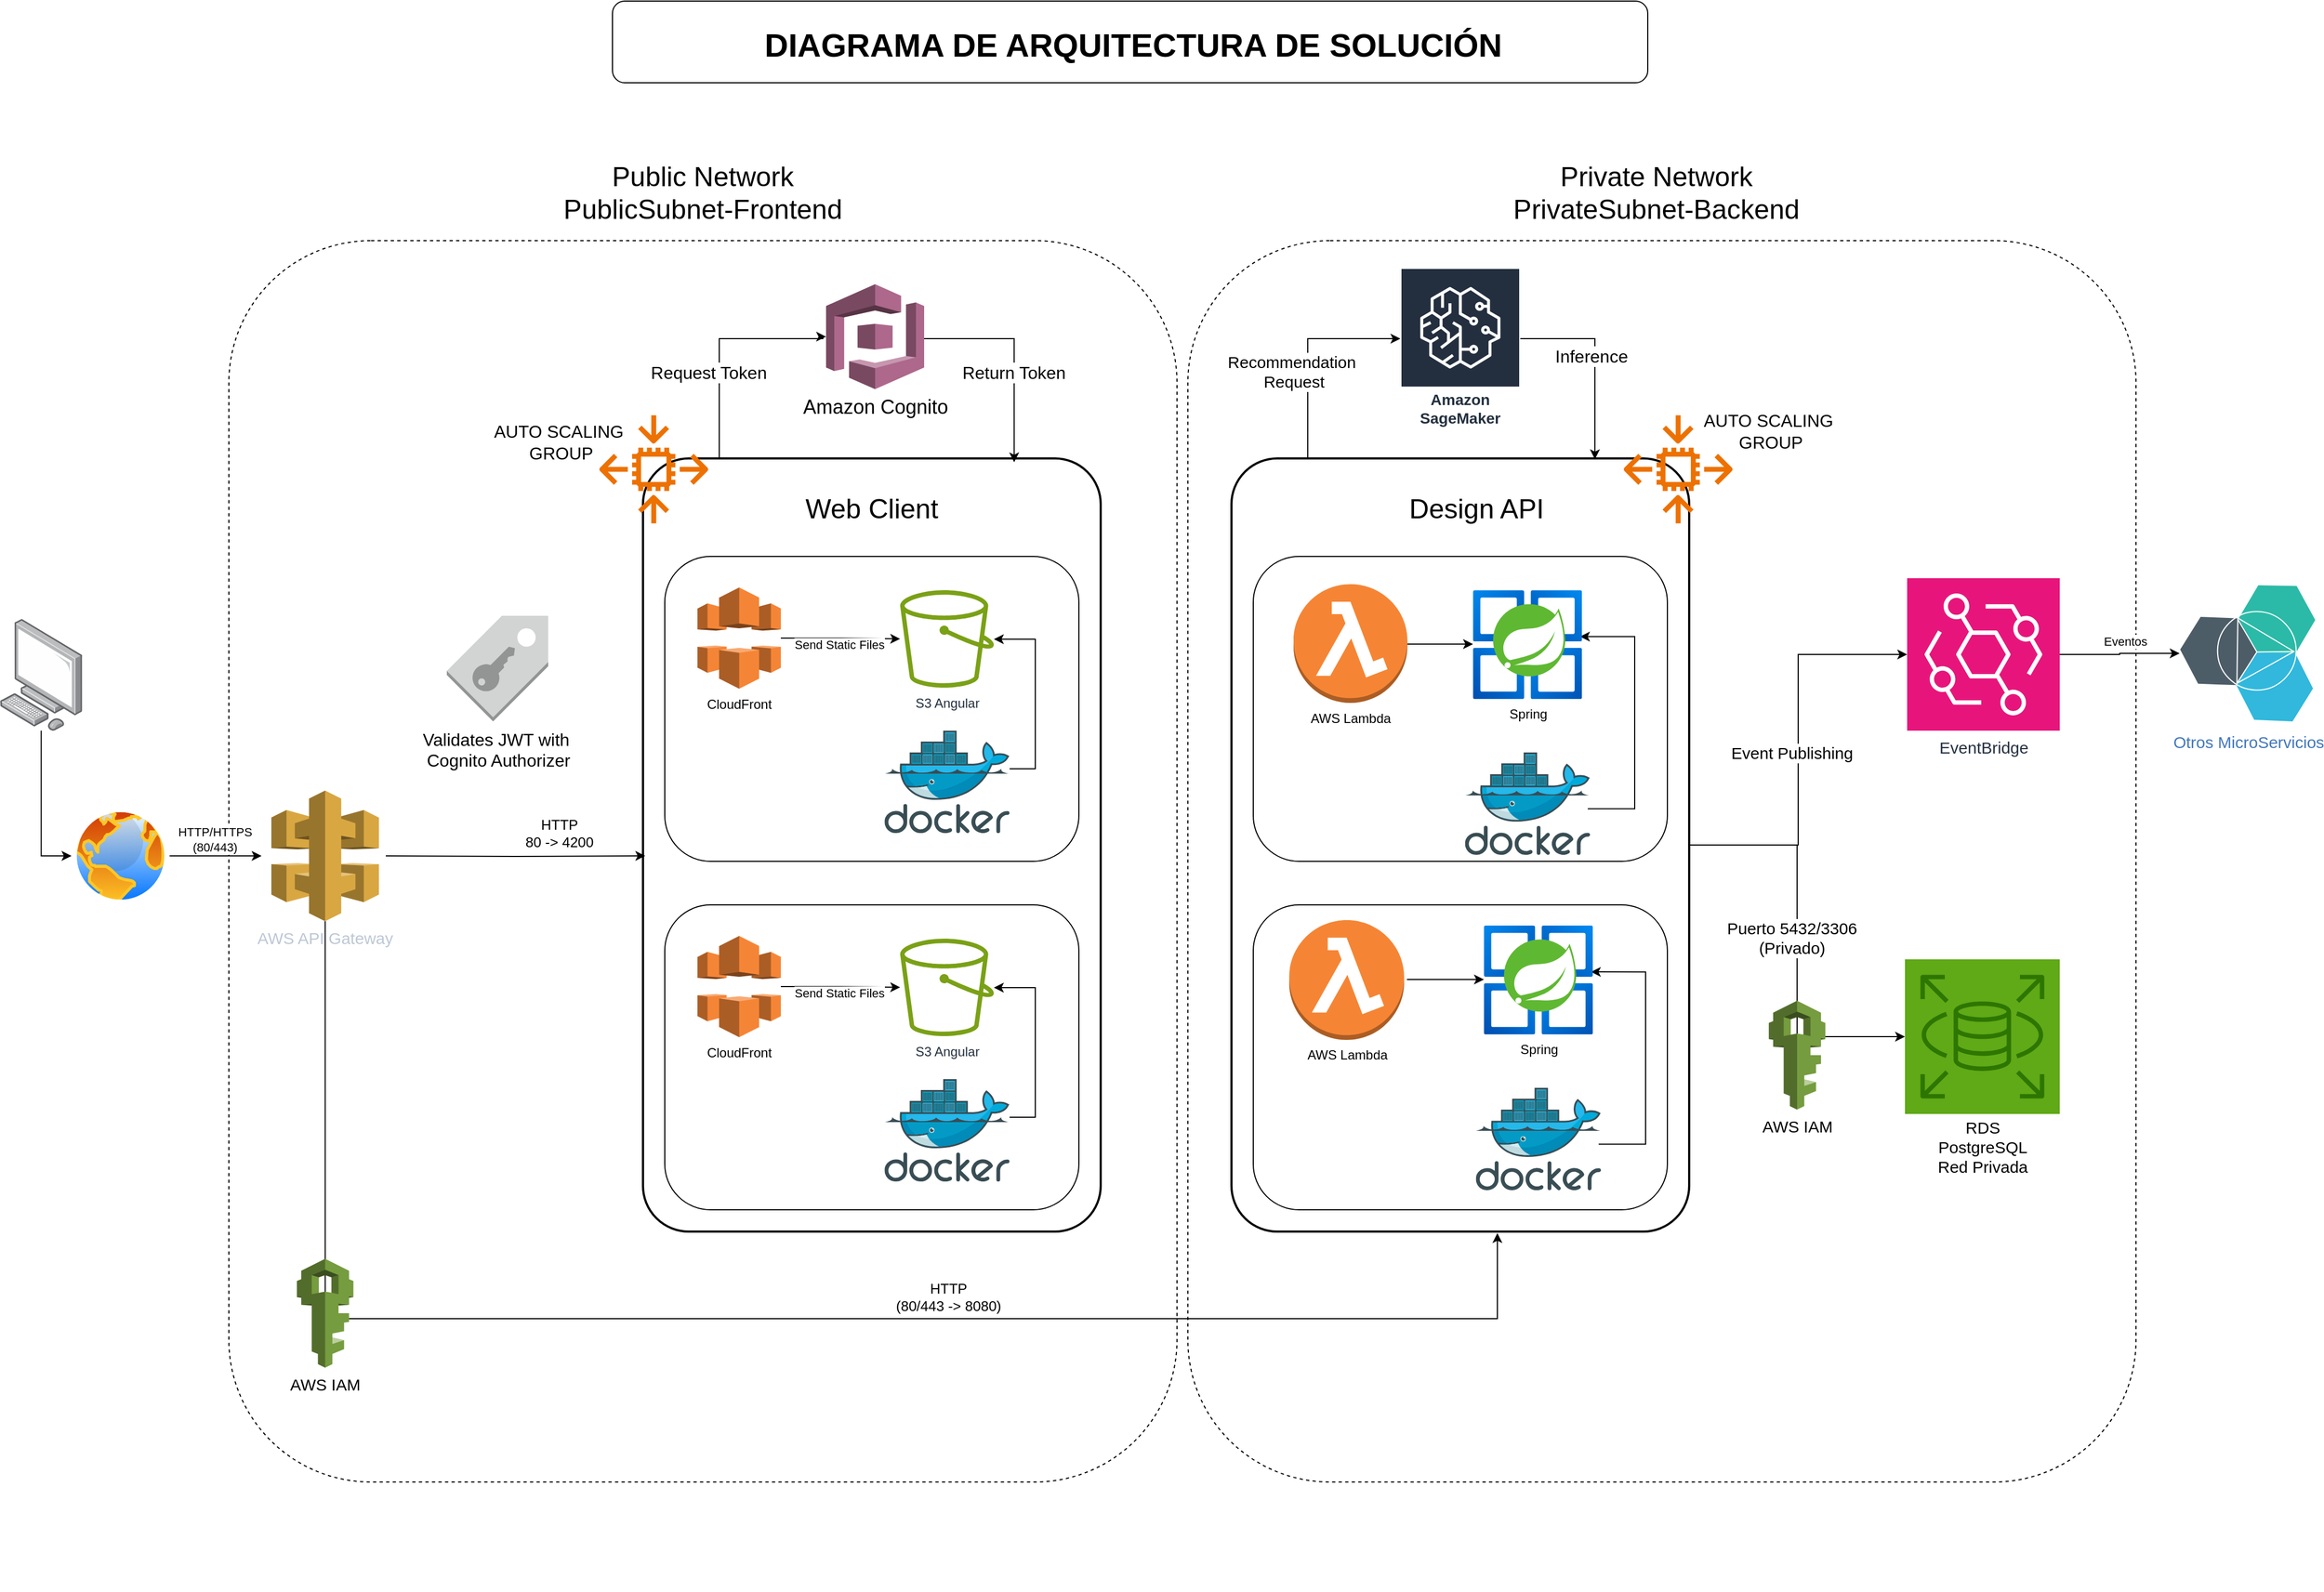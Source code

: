<mxfile version="28.2.5">
  <diagram name="Página-1" id="SbO5bUHS_1U7hq3dQstE">
    <mxGraphModel grid="1" page="1" gridSize="10" guides="1" tooltips="1" connect="1" arrows="1" fold="1" pageScale="1" pageWidth="827" pageHeight="1169" math="0" shadow="0">
      <root>
        <mxCell id="0" />
        <mxCell id="1" parent="0" />
        <mxCell id="NxCngeiVD-eRV_JA3t_T-31" value="" style="rounded=1;whiteSpace=wrap;html=1;dashed=1;fillColor=none;" vertex="1" parent="1">
          <mxGeometry x="220" y="-260" width="870" height="1140" as="geometry" />
        </mxCell>
        <mxCell id="n2zm1Caj27rSro79MBF2-34" value="" style="rounded=1;arcSize=10;fillColor=none;gradientColor=none;strokeWidth=2;" vertex="1" parent="1">
          <mxGeometry x="600" y="-60" width="420" height="710" as="geometry" />
        </mxCell>
        <mxCell id="n2zm1Caj27rSro79MBF2-6" style="edgeStyle=orthogonalEdgeStyle;rounded=0;orthogonalLoop=1;jettySize=auto;html=1;entryX=0;entryY=0.5;entryDx=0;entryDy=0;" edge="1" parent="1" source="n2zm1Caj27rSro79MBF2-1" target="n2zm1Caj27rSro79MBF2-2">
          <mxGeometry relative="1" as="geometry" />
        </mxCell>
        <mxCell id="n2zm1Caj27rSro79MBF2-1" value="" style="image;points=[];aspect=fixed;html=1;align=center;shadow=0;dashed=0;image=img/lib/allied_telesis/computer_and_terminals/Personal_Computer.svg;" vertex="1" parent="1">
          <mxGeometry x="10" y="87.54" width="75.6" height="102.46" as="geometry" />
        </mxCell>
        <mxCell id="n2zm1Caj27rSro79MBF2-7" style="edgeStyle=orthogonalEdgeStyle;rounded=0;orthogonalLoop=1;jettySize=auto;html=1;" edge="1" parent="1" source="n2zm1Caj27rSro79MBF2-2">
          <mxGeometry relative="1" as="geometry">
            <mxPoint x="250" y="305" as="targetPoint" />
          </mxGeometry>
        </mxCell>
        <mxCell id="n2zm1Caj27rSro79MBF2-8" value="HTTP/HTTPS&lt;div&gt;(80/443)&lt;/div&gt;" style="edgeLabel;html=1;align=center;verticalAlign=middle;resizable=0;points=[];" vertex="1" connectable="0" parent="n2zm1Caj27rSro79MBF2-7">
          <mxGeometry x="-0.221" y="-3" relative="1" as="geometry">
            <mxPoint x="8" y="-18" as="offset" />
          </mxGeometry>
        </mxCell>
        <mxCell id="n2zm1Caj27rSro79MBF2-2" value="" style="image;aspect=fixed;perimeter=ellipsePerimeter;html=1;align=center;shadow=0;dashed=0;spacingTop=3;image=img/lib/active_directory/internet_globe.svg;" vertex="1" parent="1">
          <mxGeometry x="75.6" y="260" width="90" height="90" as="geometry" />
        </mxCell>
        <mxCell id="n2zm1Caj27rSro79MBF2-32" style="edgeStyle=orthogonalEdgeStyle;rounded=0;orthogonalLoop=1;jettySize=auto;html=1;entryX=0.005;entryY=0.514;entryDx=0;entryDy=0;entryPerimeter=0;" edge="1" parent="1" target="n2zm1Caj27rSro79MBF2-34">
          <mxGeometry relative="1" as="geometry">
            <mxPoint x="570" y="290" as="targetPoint" />
            <Array as="points" />
            <mxPoint x="364" y="305" as="sourcePoint" />
          </mxGeometry>
        </mxCell>
        <mxCell id="n2zm1Caj27rSro79MBF2-36" value="HTTP&lt;div&gt;80 -&amp;gt; 4200&lt;/div&gt;" style="edgeLabel;html=1;align=center;verticalAlign=middle;resizable=0;points=[];fontSize=13;" vertex="1" connectable="0" parent="n2zm1Caj27rSro79MBF2-32">
          <mxGeometry x="0.711" relative="1" as="geometry">
            <mxPoint x="-45" y="-21" as="offset" />
          </mxGeometry>
        </mxCell>
        <mxCell id="n2zm1Caj27rSro79MBF2-23" value="" style="group" vertex="1" connectable="0" parent="1">
          <mxGeometry x="620" y="30" width="380" height="280" as="geometry" />
        </mxCell>
        <mxCell id="n2zm1Caj27rSro79MBF2-15" value="" style="rounded=1;whiteSpace=wrap;html=1;" vertex="1" parent="n2zm1Caj27rSro79MBF2-23">
          <mxGeometry width="380" height="280" as="geometry" />
        </mxCell>
        <mxCell id="n2zm1Caj27rSro79MBF2-22" style="edgeStyle=orthogonalEdgeStyle;rounded=0;orthogonalLoop=1;jettySize=auto;html=1;" edge="1" parent="n2zm1Caj27rSro79MBF2-23" source="n2zm1Caj27rSro79MBF2-9" target="n2zm1Caj27rSro79MBF2-17">
          <mxGeometry relative="1" as="geometry">
            <Array as="points">
              <mxPoint x="340" y="195" />
              <mxPoint x="340" y="76" />
            </Array>
          </mxGeometry>
        </mxCell>
        <mxCell id="n2zm1Caj27rSro79MBF2-9" value="" style="image;sketch=0;aspect=fixed;html=1;points=[];align=center;fontSize=12;image=img/lib/mscae/Docker.svg;" vertex="1" parent="n2zm1Caj27rSro79MBF2-23">
          <mxGeometry x="201.62" y="160" width="114.76" height="94.1" as="geometry" />
        </mxCell>
        <mxCell id="n2zm1Caj27rSro79MBF2-19" style="edgeStyle=orthogonalEdgeStyle;rounded=0;orthogonalLoop=1;jettySize=auto;html=1;" edge="1" parent="n2zm1Caj27rSro79MBF2-23" source="n2zm1Caj27rSro79MBF2-14" target="n2zm1Caj27rSro79MBF2-17">
          <mxGeometry relative="1" as="geometry" />
        </mxCell>
        <mxCell id="n2zm1Caj27rSro79MBF2-20" value="Send Static Files" style="edgeLabel;html=1;align=center;verticalAlign=middle;resizable=0;points=[];" vertex="1" connectable="0" parent="n2zm1Caj27rSro79MBF2-19">
          <mxGeometry x="-0.007" y="2" relative="1" as="geometry">
            <mxPoint x="-1" y="8" as="offset" />
          </mxGeometry>
        </mxCell>
        <mxCell id="n2zm1Caj27rSro79MBF2-14" value="CloudFront" style="outlineConnect=0;dashed=0;verticalLabelPosition=bottom;verticalAlign=top;align=center;html=1;shape=mxgraph.aws3.cloudfront;fillColor=#F58536;gradientColor=none;" vertex="1" parent="n2zm1Caj27rSro79MBF2-23">
          <mxGeometry x="30" y="28.5" width="76.5" height="93" as="geometry" />
        </mxCell>
        <mxCell id="n2zm1Caj27rSro79MBF2-17" value="S3 Angular" style="sketch=0;outlineConnect=0;fontColor=#232F3E;gradientColor=none;fillColor=#7AA116;strokeColor=none;dashed=0;verticalLabelPosition=bottom;verticalAlign=top;align=center;html=1;fontSize=12;fontStyle=0;aspect=fixed;pointerEvents=1;shape=mxgraph.aws4.bucket;" vertex="1" parent="n2zm1Caj27rSro79MBF2-23">
          <mxGeometry x="215.97" y="31" width="86.06" height="89.5" as="geometry" />
        </mxCell>
        <mxCell id="n2zm1Caj27rSro79MBF2-24" value="" style="group" vertex="1" connectable="0" parent="1">
          <mxGeometry x="620" y="350" width="380" height="280" as="geometry" />
        </mxCell>
        <mxCell id="n2zm1Caj27rSro79MBF2-25" value="" style="rounded=1;whiteSpace=wrap;html=1;" vertex="1" parent="n2zm1Caj27rSro79MBF2-24">
          <mxGeometry width="380" height="280" as="geometry" />
        </mxCell>
        <mxCell id="n2zm1Caj27rSro79MBF2-26" style="edgeStyle=orthogonalEdgeStyle;rounded=0;orthogonalLoop=1;jettySize=auto;html=1;" edge="1" parent="n2zm1Caj27rSro79MBF2-24" source="n2zm1Caj27rSro79MBF2-27" target="n2zm1Caj27rSro79MBF2-31">
          <mxGeometry relative="1" as="geometry">
            <Array as="points">
              <mxPoint x="340" y="195" />
              <mxPoint x="340" y="76" />
            </Array>
          </mxGeometry>
        </mxCell>
        <mxCell id="n2zm1Caj27rSro79MBF2-27" value="" style="image;sketch=0;aspect=fixed;html=1;points=[];align=center;fontSize=12;image=img/lib/mscae/Docker.svg;" vertex="1" parent="n2zm1Caj27rSro79MBF2-24">
          <mxGeometry x="201.62" y="160" width="114.76" height="94.1" as="geometry" />
        </mxCell>
        <mxCell id="n2zm1Caj27rSro79MBF2-28" style="edgeStyle=orthogonalEdgeStyle;rounded=0;orthogonalLoop=1;jettySize=auto;html=1;" edge="1" parent="n2zm1Caj27rSro79MBF2-24" source="n2zm1Caj27rSro79MBF2-30" target="n2zm1Caj27rSro79MBF2-31">
          <mxGeometry relative="1" as="geometry" />
        </mxCell>
        <mxCell id="n2zm1Caj27rSro79MBF2-29" value="Send Static Files" style="edgeLabel;html=1;align=center;verticalAlign=middle;resizable=0;points=[];" vertex="1" connectable="0" parent="n2zm1Caj27rSro79MBF2-28">
          <mxGeometry x="-0.007" y="2" relative="1" as="geometry">
            <mxPoint x="-1" y="8" as="offset" />
          </mxGeometry>
        </mxCell>
        <mxCell id="n2zm1Caj27rSro79MBF2-30" value="CloudFront" style="outlineConnect=0;dashed=0;verticalLabelPosition=bottom;verticalAlign=top;align=center;html=1;shape=mxgraph.aws3.cloudfront;fillColor=#F58536;gradientColor=none;" vertex="1" parent="n2zm1Caj27rSro79MBF2-24">
          <mxGeometry x="30" y="28.5" width="76.5" height="93" as="geometry" />
        </mxCell>
        <mxCell id="n2zm1Caj27rSro79MBF2-31" value="S3 Angular" style="sketch=0;outlineConnect=0;fontColor=#232F3E;gradientColor=none;fillColor=#7AA116;strokeColor=none;dashed=0;verticalLabelPosition=bottom;verticalAlign=top;align=center;html=1;fontSize=12;fontStyle=0;aspect=fixed;pointerEvents=1;shape=mxgraph.aws4.bucket;" vertex="1" parent="n2zm1Caj27rSro79MBF2-24">
          <mxGeometry x="215.97" y="31" width="86.06" height="89.5" as="geometry" />
        </mxCell>
        <mxCell id="n2zm1Caj27rSro79MBF2-86" style="edgeStyle=orthogonalEdgeStyle;rounded=0;orthogonalLoop=1;jettySize=auto;html=1;" edge="1" parent="1" source="n2zm1Caj27rSro79MBF2-46" target="n2zm1Caj27rSro79MBF2-85">
          <mxGeometry relative="1" as="geometry" />
        </mxCell>
        <mxCell id="n2zm1Caj27rSro79MBF2-87" value="Event Publishing" style="edgeLabel;html=1;align=center;verticalAlign=middle;resizable=0;points=[];fontSize=15;" vertex="1" connectable="0" parent="n2zm1Caj27rSro79MBF2-86">
          <mxGeometry x="-0.205" relative="1" as="geometry">
            <mxPoint x="-6" y="-36" as="offset" />
          </mxGeometry>
        </mxCell>
        <mxCell id="n2zm1Caj27rSro79MBF2-93" style="edgeStyle=orthogonalEdgeStyle;rounded=0;orthogonalLoop=1;jettySize=auto;html=1;" edge="1" parent="1" source="n2zm1Caj27rSro79MBF2-46" target="n2zm1Caj27rSro79MBF2-91">
          <mxGeometry relative="1" as="geometry" />
        </mxCell>
        <mxCell id="NxCngeiVD-eRV_JA3t_T-12" style="edgeStyle=orthogonalEdgeStyle;rounded=0;orthogonalLoop=1;jettySize=auto;html=1;" edge="1" parent="1" source="n2zm1Caj27rSro79MBF2-46" target="NxCngeiVD-eRV_JA3t_T-10">
          <mxGeometry relative="1" as="geometry">
            <Array as="points">
              <mxPoint x="1210" y="-170" />
            </Array>
          </mxGeometry>
        </mxCell>
        <mxCell id="NxCngeiVD-eRV_JA3t_T-18" value="Recommendation&amp;nbsp;&lt;div&gt;Request&lt;/div&gt;" style="edgeLabel;html=1;align=center;verticalAlign=middle;resizable=0;points=[];fontSize=15;" connectable="0" vertex="1" parent="NxCngeiVD-eRV_JA3t_T-12">
          <mxGeometry x="-0.264" y="-5" relative="1" as="geometry">
            <mxPoint x="-18" y="-8" as="offset" />
          </mxGeometry>
        </mxCell>
        <mxCell id="n2zm1Caj27rSro79MBF2-46" value="" style="rounded=1;arcSize=10;fillColor=none;gradientColor=none;strokeWidth=2;" vertex="1" parent="1">
          <mxGeometry x="1140" y="-60" width="420" height="710" as="geometry" />
        </mxCell>
        <mxCell id="n2zm1Caj27rSro79MBF2-47" value="" style="group" vertex="1" connectable="0" parent="1">
          <mxGeometry x="1160" y="30" width="907" height="950" as="geometry" />
        </mxCell>
        <mxCell id="n2zm1Caj27rSro79MBF2-48" value="" style="rounded=1;whiteSpace=wrap;html=1;" vertex="1" parent="n2zm1Caj27rSro79MBF2-47">
          <mxGeometry width="380" height="280" as="geometry" />
        </mxCell>
        <mxCell id="n2zm1Caj27rSro79MBF2-75" style="edgeStyle=orthogonalEdgeStyle;rounded=0;orthogonalLoop=1;jettySize=auto;html=1;entryX=0.982;entryY=0.426;entryDx=0;entryDy=0;entryPerimeter=0;exitX=0.982;exitY=0.55;exitDx=0;exitDy=0;exitPerimeter=0;" edge="1" parent="n2zm1Caj27rSro79MBF2-47" source="n2zm1Caj27rSro79MBF2-50" target="n2zm1Caj27rSro79MBF2-72">
          <mxGeometry relative="1" as="geometry">
            <Array as="points">
              <mxPoint x="350" y="232" />
              <mxPoint x="350" y="74" />
            </Array>
          </mxGeometry>
        </mxCell>
        <mxCell id="n2zm1Caj27rSro79MBF2-50" value="" style="image;sketch=0;aspect=fixed;html=1;points=[];align=center;fontSize=12;image=img/lib/mscae/Docker.svg;" vertex="1" parent="n2zm1Caj27rSro79MBF2-47">
          <mxGeometry x="194.24" y="180" width="114.76" height="94.1" as="geometry" />
        </mxCell>
        <mxCell id="n2zm1Caj27rSro79MBF2-73" style="edgeStyle=orthogonalEdgeStyle;rounded=0;orthogonalLoop=1;jettySize=auto;html=1;" edge="1" parent="n2zm1Caj27rSro79MBF2-47" target="n2zm1Caj27rSro79MBF2-72">
          <mxGeometry relative="1" as="geometry">
            <mxPoint x="131" y="80.5" as="sourcePoint" />
          </mxGeometry>
        </mxCell>
        <mxCell id="n2zm1Caj27rSro79MBF2-72" value="Spring" style="image;aspect=fixed;html=1;points=[];align=center;fontSize=12;image=img/lib/azure2/compute/Azure_Spring_Cloud.svg;" vertex="1" parent="n2zm1Caj27rSro79MBF2-47">
          <mxGeometry x="201.62" y="31" width="100" height="100" as="geometry" />
        </mxCell>
        <mxCell id="NxCngeiVD-eRV_JA3t_T-1" value="AWS Lambda" style="outlineConnect=0;dashed=0;verticalLabelPosition=bottom;verticalAlign=top;align=center;html=1;shape=mxgraph.aws3.lambda_function;fillColor=#F58534;gradientColor=none;" vertex="1" parent="n2zm1Caj27rSro79MBF2-47">
          <mxGeometry x="37" y="25.5" width="104.46" height="109" as="geometry" />
        </mxCell>
        <mxCell id="NxCngeiVD-eRV_JA3t_T-32" value="" style="rounded=1;whiteSpace=wrap;html=1;dashed=1;fillColor=none;" vertex="1" parent="n2zm1Caj27rSro79MBF2-47">
          <mxGeometry x="-60" y="-290" width="870" height="1140" as="geometry" />
        </mxCell>
        <mxCell id="NxCngeiVD-eRV_JA3t_T-38" value="&lt;span style=&quot;text-wrap-mode: nowrap;&quot;&gt;AUTO SCALING&amp;nbsp;&lt;/span&gt;&lt;div&gt;&lt;span style=&quot;text-wrap-mode: nowrap;&quot;&gt;GROUP&lt;/span&gt;&lt;/div&gt;" style="text;html=1;align=center;verticalAlign=middle;whiteSpace=wrap;rounded=0;fontColor=light-dark(#000000,#FFFFFF);fontSize=16;" vertex="1" parent="n2zm1Caj27rSro79MBF2-47">
          <mxGeometry x="380" y="-130" width="190" height="30" as="geometry" />
        </mxCell>
        <mxCell id="NxCngeiVD-eRV_JA3t_T-36" value="Design API" style="text;html=1;align=center;verticalAlign=middle;whiteSpace=wrap;rounded=0;fontSize=25;" vertex="1" parent="n2zm1Caj27rSro79MBF2-47">
          <mxGeometry x="120" y="-60" width="170" height="30" as="geometry" />
        </mxCell>
        <mxCell id="n2zm1Caj27rSro79MBF2-55" value="" style="group" vertex="1" connectable="0" parent="1">
          <mxGeometry x="1160" y="350" width="380" height="280" as="geometry" />
        </mxCell>
        <mxCell id="n2zm1Caj27rSro79MBF2-56" value="" style="rounded=1;whiteSpace=wrap;html=1;" vertex="1" parent="n2zm1Caj27rSro79MBF2-55">
          <mxGeometry width="380" height="280" as="geometry" />
        </mxCell>
        <mxCell id="n2zm1Caj27rSro79MBF2-76" style="edgeStyle=orthogonalEdgeStyle;rounded=0;orthogonalLoop=1;jettySize=auto;html=1;entryX=0.982;entryY=0.426;entryDx=0;entryDy=0;entryPerimeter=0;exitX=0.982;exitY=0.55;exitDx=0;exitDy=0;exitPerimeter=0;" edge="1" parent="n2zm1Caj27rSro79MBF2-55" source="n2zm1Caj27rSro79MBF2-77" target="n2zm1Caj27rSro79MBF2-80">
          <mxGeometry relative="1" as="geometry">
            <Array as="points">
              <mxPoint x="360" y="219.95" />
              <mxPoint x="360" y="61.95" />
            </Array>
          </mxGeometry>
        </mxCell>
        <mxCell id="n2zm1Caj27rSro79MBF2-77" value="" style="image;sketch=0;aspect=fixed;html=1;points=[];align=center;fontSize=12;image=img/lib/mscae/Docker.svg;" vertex="1" parent="n2zm1Caj27rSro79MBF2-55">
          <mxGeometry x="204.24" y="167.95" width="114.76" height="94.1" as="geometry" />
        </mxCell>
        <mxCell id="n2zm1Caj27rSro79MBF2-78" style="edgeStyle=orthogonalEdgeStyle;rounded=0;orthogonalLoop=1;jettySize=auto;html=1;" edge="1" parent="n2zm1Caj27rSro79MBF2-55" target="n2zm1Caj27rSro79MBF2-80">
          <mxGeometry relative="1" as="geometry">
            <mxPoint x="141" y="68.5" as="sourcePoint" />
          </mxGeometry>
        </mxCell>
        <mxCell id="n2zm1Caj27rSro79MBF2-80" value="Spring" style="image;aspect=fixed;html=1;points=[];align=center;fontSize=12;image=img/lib/azure2/compute/Azure_Spring_Cloud.svg;" vertex="1" parent="n2zm1Caj27rSro79MBF2-55">
          <mxGeometry x="211.62" y="18.95" width="100" height="100" as="geometry" />
        </mxCell>
        <mxCell id="NxCngeiVD-eRV_JA3t_T-2" value="AWS Lambda" style="outlineConnect=0;dashed=0;verticalLabelPosition=bottom;verticalAlign=top;align=center;html=1;shape=mxgraph.aws3.lambda_function;fillColor=#F58534;gradientColor=none;" vertex="1" parent="n2zm1Caj27rSro79MBF2-55">
          <mxGeometry x="33" y="13.95" width="105.42" height="110" as="geometry" />
        </mxCell>
        <mxCell id="n2zm1Caj27rSro79MBF2-82" style="edgeStyle=orthogonalEdgeStyle;rounded=0;orthogonalLoop=1;jettySize=auto;html=1;entryX=0.581;entryY=1.002;entryDx=0;entryDy=0;entryPerimeter=0;exitX=0.5;exitY=1;exitDx=0;exitDy=0;exitPerimeter=0;" edge="1" parent="1" source="NxCngeiVD-eRV_JA3t_T-3" target="n2zm1Caj27rSro79MBF2-46">
          <mxGeometry relative="1" as="geometry">
            <Array as="points">
              <mxPoint x="308" y="730" />
              <mxPoint x="1384" y="730" />
            </Array>
            <mxPoint x="364" y="305" as="sourcePoint" />
          </mxGeometry>
        </mxCell>
        <mxCell id="n2zm1Caj27rSro79MBF2-83" value="HTTP&lt;div&gt;(80/443 -&amp;gt; 8080)&lt;/div&gt;" style="edgeLabel;html=1;align=center;verticalAlign=middle;resizable=0;points=[];fontSize=13;" vertex="1" connectable="0" parent="1">
          <mxGeometry x="880" y="710" as="geometry" />
        </mxCell>
        <mxCell id="n2zm1Caj27rSro79MBF2-89" style="edgeStyle=orthogonalEdgeStyle;rounded=0;orthogonalLoop=1;jettySize=auto;html=1;entryX=0;entryY=0.5;entryDx=0;entryDy=0;" edge="1" parent="1" source="n2zm1Caj27rSro79MBF2-85" target="n2zm1Caj27rSro79MBF2-88">
          <mxGeometry relative="1" as="geometry" />
        </mxCell>
        <mxCell id="n2zm1Caj27rSro79MBF2-90" value="Eventos" style="edgeLabel;html=1;align=center;verticalAlign=middle;resizable=0;points=[];" vertex="1" connectable="0" parent="n2zm1Caj27rSro79MBF2-89">
          <mxGeometry x="-0.232" y="1" relative="1" as="geometry">
            <mxPoint x="17" y="-11" as="offset" />
          </mxGeometry>
        </mxCell>
        <mxCell id="n2zm1Caj27rSro79MBF2-85" value="&lt;font style=&quot;font-size: 15px;&quot;&gt;EventBridge&lt;/font&gt;" style="sketch=0;points=[[0,0,0],[0.25,0,0],[0.5,0,0],[0.75,0,0],[1,0,0],[0,1,0],[0.25,1,0],[0.5,1,0],[0.75,1,0],[1,1,0],[0,0.25,0],[0,0.5,0],[0,0.75,0],[1,0.25,0],[1,0.5,0],[1,0.75,0]];outlineConnect=0;fontColor=#232F3E;fillColor=#E7157B;strokeColor=#ffffff;dashed=0;verticalLabelPosition=bottom;verticalAlign=top;align=center;html=1;fontSize=12;fontStyle=0;aspect=fixed;shape=mxgraph.aws4.resourceIcon;resIcon=mxgraph.aws4.eventbridge;" vertex="1" parent="1">
          <mxGeometry x="1760" y="50" width="140" height="140" as="geometry" />
        </mxCell>
        <mxCell id="n2zm1Caj27rSro79MBF2-88" value="&lt;font style=&quot;font-size: 15px;&quot;&gt;Otros MicroServicios&lt;/font&gt;" style="image;aspect=fixed;perimeter=ellipsePerimeter;html=1;align=center;shadow=0;dashed=0;fontColor=#4277BB;labelBackgroundColor=default;fontSize=12;spacingTop=3;image=img/lib/ibm/miscellaneous/microservices_application.svg;" vertex="1" parent="1">
          <mxGeometry x="2010" y="56.5" width="125" height="125" as="geometry" />
        </mxCell>
        <mxCell id="n2zm1Caj27rSro79MBF2-91" value="" style="sketch=0;points=[[0,0,0],[0.25,0,0],[0.5,0,0],[0.75,0,0],[1,0,0],[0,1,0],[0.25,1,0],[0.5,1,0],[0.75,1,0],[1,1,0],[0,0.25,0],[0,0.5,0],[0,0.75,0],[1,0.25,0],[1,0.5,0],[1,0.75,0]];outlineConnect=0;fontColor=#ffffff;fillColor=#60a917;strokeColor=#2D7600;dashed=0;verticalLabelPosition=bottom;verticalAlign=top;align=center;html=1;fontSize=12;fontStyle=0;aspect=fixed;shape=mxgraph.aws4.resourceIcon;resIcon=mxgraph.aws4.rds;" vertex="1" parent="1">
          <mxGeometry x="1758" y="400" width="142" height="142" as="geometry" />
        </mxCell>
        <mxCell id="n2zm1Caj27rSro79MBF2-94" value="Puerto 5432/3306&lt;div&gt;(Privado)&lt;/div&gt;" style="edgeLabel;html=1;align=center;verticalAlign=middle;resizable=0;points=[];fontSize=15;" connectable="0" vertex="1" parent="1">
          <mxGeometry x="1654" y="380" as="geometry" />
        </mxCell>
        <mxCell id="Y1fJOm3CtyvL4rS2c9jp-1" value="&lt;span&gt;RDS&lt;/span&gt;&lt;div&gt;PostgreSQL&lt;/div&gt;&lt;div&gt;Red Privada&lt;/div&gt;" style="text;html=1;align=center;verticalAlign=middle;resizable=0;points=[];autosize=1;strokeColor=none;fillColor=none;fontColor=default;fontSize=15;" vertex="1" parent="1">
          <mxGeometry x="1774" y="537" width="110" height="70" as="geometry" />
        </mxCell>
        <mxCell id="NxCngeiVD-eRV_JA3t_T-3" value="&lt;div&gt;&lt;font style=&quot;color: light-dark(rgb(189, 199, 212), rgb(255, 255, 255)); font-size: 15px;&quot;&gt;AWS API Gateway&lt;/font&gt;&lt;/div&gt;" style="outlineConnect=0;dashed=0;verticalLabelPosition=bottom;verticalAlign=top;align=center;html=1;shape=mxgraph.aws3.api_gateway;fillColor=#D9A741;gradientColor=none;" vertex="1" parent="1">
          <mxGeometry x="259" y="245" width="98.71" height="120" as="geometry" />
        </mxCell>
        <mxCell id="NxCngeiVD-eRV_JA3t_T-6" value="&lt;font style=&quot;font-size: 18px;&quot;&gt;Amazon Cognito&lt;/font&gt;" style="outlineConnect=0;dashed=0;verticalLabelPosition=bottom;verticalAlign=top;align=center;html=1;shape=mxgraph.aws3.cognito;fillColor=#AD688B;gradientColor=none;" vertex="1" parent="1">
          <mxGeometry x="768" y="-220" width="90" height="96.43" as="geometry" />
        </mxCell>
        <mxCell id="NxCngeiVD-eRV_JA3t_T-10" value="Amazon SageMaker" style="sketch=0;outlineConnect=0;fontColor=#232F3E;gradientColor=none;strokeColor=#ffffff;fillColor=#232F3E;dashed=0;verticalLabelPosition=middle;verticalAlign=bottom;align=center;html=1;whiteSpace=wrap;fontSize=14;fontStyle=1;spacing=3;shape=mxgraph.aws4.productIcon;prIcon=mxgraph.aws4.sagemaker;" vertex="1" parent="1">
          <mxGeometry x="1295" y="-235" width="110" height="150" as="geometry" />
        </mxCell>
        <mxCell id="NxCngeiVD-eRV_JA3t_T-13" style="edgeStyle=orthogonalEdgeStyle;rounded=0;orthogonalLoop=1;jettySize=auto;html=1;entryX=0.794;entryY=0.001;entryDx=0;entryDy=0;entryPerimeter=0;" edge="1" parent="1" source="NxCngeiVD-eRV_JA3t_T-10" target="n2zm1Caj27rSro79MBF2-46">
          <mxGeometry relative="1" as="geometry">
            <Array as="points">
              <mxPoint x="1473" y="-170" />
            </Array>
          </mxGeometry>
        </mxCell>
        <mxCell id="NxCngeiVD-eRV_JA3t_T-19" value="Inference" style="edgeLabel;html=1;align=center;verticalAlign=middle;resizable=0;points=[];fontSize=16;" connectable="0" vertex="1" parent="NxCngeiVD-eRV_JA3t_T-13">
          <mxGeometry x="-0.058" y="4" relative="1" as="geometry">
            <mxPoint x="-8" as="offset" />
          </mxGeometry>
        </mxCell>
        <mxCell id="NxCngeiVD-eRV_JA3t_T-14" style="edgeStyle=orthogonalEdgeStyle;rounded=0;orthogonalLoop=1;jettySize=auto;html=1;entryX=0;entryY=0.5;entryDx=0;entryDy=0;entryPerimeter=0;" edge="1" parent="1" source="n2zm1Caj27rSro79MBF2-34" target="NxCngeiVD-eRV_JA3t_T-6">
          <mxGeometry relative="1" as="geometry">
            <Array as="points">
              <mxPoint x="670" y="-170" />
              <mxPoint x="765" y="-170" />
            </Array>
          </mxGeometry>
        </mxCell>
        <mxCell id="NxCngeiVD-eRV_JA3t_T-16" value="Request Token" style="edgeLabel;html=1;align=center;verticalAlign=middle;resizable=0;points=[];fontSize=16;" connectable="0" vertex="1" parent="NxCngeiVD-eRV_JA3t_T-14">
          <mxGeometry x="-0.159" relative="1" as="geometry">
            <mxPoint x="-10" y="9" as="offset" />
          </mxGeometry>
        </mxCell>
        <mxCell id="NxCngeiVD-eRV_JA3t_T-15" style="edgeStyle=orthogonalEdgeStyle;rounded=0;orthogonalLoop=1;jettySize=auto;html=1;entryX=0.811;entryY=0.005;entryDx=0;entryDy=0;entryPerimeter=0;" edge="1" parent="1" source="NxCngeiVD-eRV_JA3t_T-6" target="n2zm1Caj27rSro79MBF2-34">
          <mxGeometry relative="1" as="geometry">
            <Array as="points">
              <mxPoint x="941" y="-170" />
            </Array>
          </mxGeometry>
        </mxCell>
        <mxCell id="NxCngeiVD-eRV_JA3t_T-17" value="Return Token" style="edgeLabel;html=1;align=center;verticalAlign=middle;resizable=0;points=[];fontSize=16;" connectable="0" vertex="1" parent="NxCngeiVD-eRV_JA3t_T-15">
          <mxGeometry x="0.293" y="1" relative="1" as="geometry">
            <mxPoint x="-2" y="-14" as="offset" />
          </mxGeometry>
        </mxCell>
        <mxCell id="NxCngeiVD-eRV_JA3t_T-20" value="&lt;font style=&quot;font-size: 16px;&quot;&gt;Validates JWT with&amp;nbsp;&lt;/font&gt;&lt;div&gt;&lt;font style=&quot;font-size: 16px;&quot;&gt;Cognito Authorizer&lt;/font&gt;&lt;/div&gt;" style="outlineConnect=0;dashed=0;verticalLabelPosition=bottom;verticalAlign=top;align=center;html=1;shape=mxgraph.aws3.saml_token;fillColor=#D2D3D3;gradientColor=none;" vertex="1" parent="1">
          <mxGeometry x="420" y="84.46" width="93" height="97.04" as="geometry" />
        </mxCell>
        <mxCell id="NxCngeiVD-eRV_JA3t_T-24" value="&lt;font style=&quot;font-size: 15px;&quot;&gt;AWS IAM&lt;/font&gt;" style="outlineConnect=0;dashed=0;verticalLabelPosition=bottom;verticalAlign=top;align=center;html=1;shape=mxgraph.aws3.iam;fillColor=#759C3E;gradientColor=none;" vertex="1" parent="1">
          <mxGeometry x="1633.08" y="438" width="51.85" height="100" as="geometry" />
        </mxCell>
        <mxCell id="NxCngeiVD-eRV_JA3t_T-28" value="&lt;font style=&quot;font-size: 15px;&quot;&gt;AWS IAM&lt;/font&gt;" style="outlineConnect=0;dashed=0;verticalLabelPosition=bottom;verticalAlign=top;align=center;html=1;shape=mxgraph.aws3.iam;fillColor=#759C3E;gradientColor=none;" vertex="1" parent="1">
          <mxGeometry x="282.43" y="675" width="51.85" height="100" as="geometry" />
        </mxCell>
        <mxCell id="NxCngeiVD-eRV_JA3t_T-33" value="Public Network&lt;br&gt;PublicSubnet-Frontend" style="text;html=1;align=center;verticalAlign=middle;whiteSpace=wrap;rounded=0;fontSize=25;" vertex="1" parent="1">
          <mxGeometry x="485" y="-340" width="340" height="70" as="geometry" />
        </mxCell>
        <mxCell id="NxCngeiVD-eRV_JA3t_T-35" value="Private Network&lt;br&gt;PrivateSubnet-Backend" style="text;html=1;align=center;verticalAlign=middle;whiteSpace=wrap;rounded=0;fontSize=25;" vertex="1" parent="1">
          <mxGeometry x="1360" y="-340" width="340" height="70" as="geometry" />
        </mxCell>
        <mxCell id="n2zm1Caj27rSro79MBF2-63" value="" style="sketch=0;outlineConnect=0;fontColor=#232F3E;gradientColor=none;fillColor=#ED7100;strokeColor=none;dashed=0;verticalLabelPosition=bottom;verticalAlign=top;align=center;html=1;fontSize=12;fontStyle=0;aspect=fixed;pointerEvents=1;shape=mxgraph.aws4.auto_scaling2;fillStyle=solid;direction=south;" vertex="1" parent="1">
          <mxGeometry x="1500" y="-100" width="100" height="100" as="geometry" />
        </mxCell>
        <mxCell id="NxCngeiVD-eRV_JA3t_T-39" value="&lt;span style=&quot;text-wrap-mode: nowrap;&quot;&gt;AUTO SCALING&amp;nbsp;&lt;/span&gt;&lt;div&gt;&lt;span style=&quot;text-wrap-mode: nowrap;&quot;&gt;GROUP&lt;/span&gt;&lt;/div&gt;" style="text;html=1;align=center;verticalAlign=middle;whiteSpace=wrap;rounded=0;fontColor=light-dark(#000000,#FFFFFF);fontSize=16;" vertex="1" parent="1">
          <mxGeometry x="430" y="-90" width="190" height="30" as="geometry" />
        </mxCell>
        <mxCell id="NxCngeiVD-eRV_JA3t_T-40" value="" style="sketch=0;outlineConnect=0;fontColor=#232F3E;gradientColor=none;fillColor=#ED7100;strokeColor=none;dashed=0;verticalLabelPosition=bottom;verticalAlign=top;align=center;html=1;fontSize=12;fontStyle=0;aspect=fixed;pointerEvents=1;shape=mxgraph.aws4.auto_scaling2;fillStyle=solid;direction=south;" vertex="1" parent="1">
          <mxGeometry x="560" y="-100" width="100" height="100" as="geometry" />
        </mxCell>
        <mxCell id="NxCngeiVD-eRV_JA3t_T-41" value="Web Client" style="text;html=1;align=center;verticalAlign=middle;whiteSpace=wrap;rounded=0;fontSize=25;" vertex="1" parent="1">
          <mxGeometry x="725" y="-30" width="170" height="30" as="geometry" />
        </mxCell>
        <mxCell id="NxCngeiVD-eRV_JA3t_T-44" value="" style="group" connectable="0" vertex="1" parent="1">
          <mxGeometry x="520" y="-480" width="1060" height="75" as="geometry" />
        </mxCell>
        <mxCell id="NxCngeiVD-eRV_JA3t_T-43" value="" style="rounded=1;whiteSpace=wrap;html=1;" vertex="1" parent="NxCngeiVD-eRV_JA3t_T-44">
          <mxGeometry x="52" width="950" height="75" as="geometry" />
        </mxCell>
        <mxCell id="NxCngeiVD-eRV_JA3t_T-42" value="DIAGRAMA DE ARQUITECTURA DE SOLUCIÓN" style="text;html=1;align=center;verticalAlign=middle;whiteSpace=wrap;rounded=0;fontSize=30;fontStyle=1" vertex="1" parent="NxCngeiVD-eRV_JA3t_T-44">
          <mxGeometry y="25" width="1060" height="30" as="geometry" />
        </mxCell>
      </root>
    </mxGraphModel>
  </diagram>
</mxfile>
